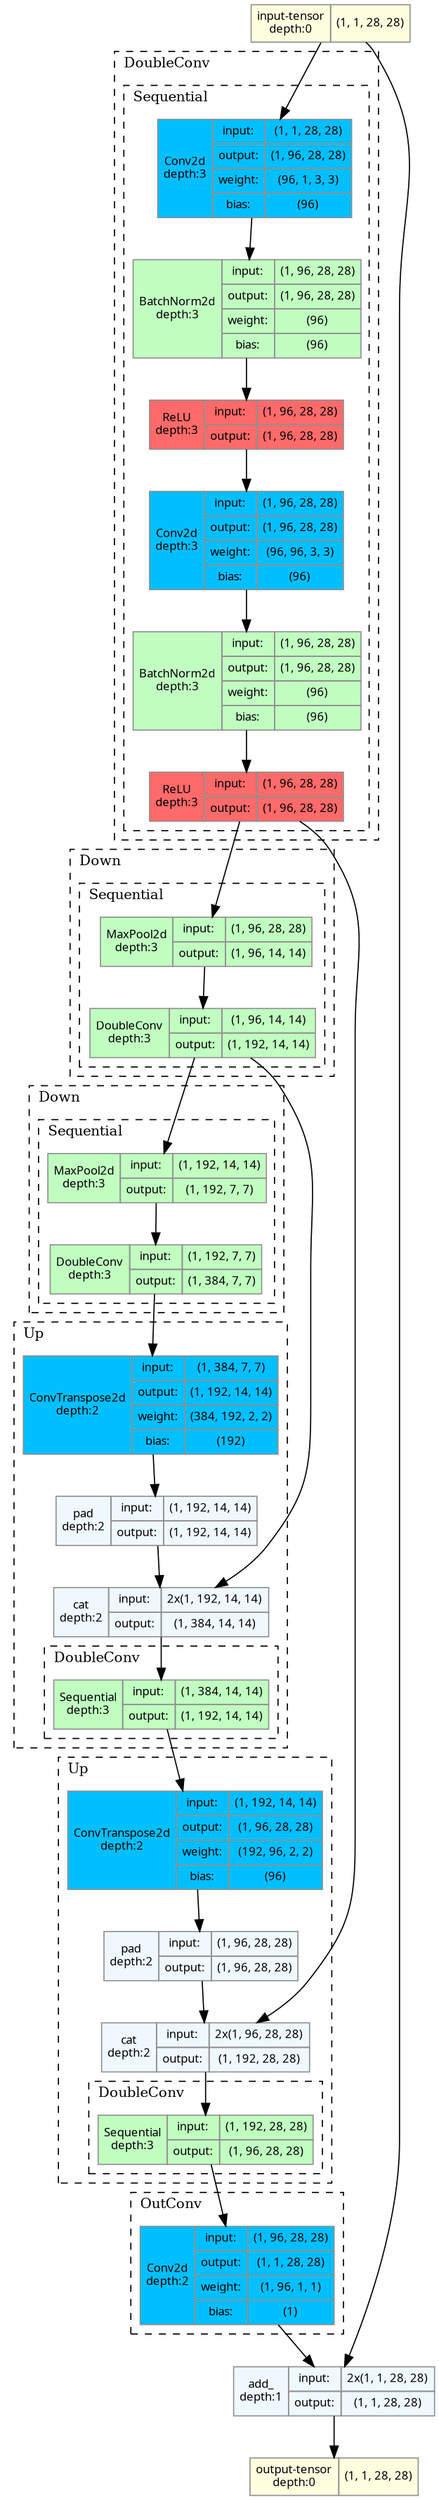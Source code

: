 strict digraph UNet2 {
	graph [ordering=in rankdir=TB size="23.7,23.7"]
	node [align=left color="#909090" fillcolor="#ffffff90" fontname="Linux libertine" fontsize=10 height=0.2 margin=0 ranksep=0.1 shape=plaintext style=filled]
	edge [fontsize=10]
	0 [label=<
                    <TABLE BORDER="0" CELLBORDER="1"
                    CELLSPACING="0" CELLPADDING="4">
                        <TR><TD BGCOLOR="lightyellow">input-tensor<BR/>depth:0</TD><TD>(1, 1, 28, 28)</TD></TR>
                    </TABLE>> fillcolor=lightyellow]
	subgraph cluster_2 {
		color=black fontsize=12 label=DoubleConv labeljust=l style=dashed
		subgraph cluster_3 {
			color=black fontsize=12 label=Sequential labeljust=l style=dashed
			1 [label=<
                    <TABLE BORDER="0" CELLBORDER="1"
                    CELLSPACING="0" CELLPADDING="4">
                    <TR>
                        <TD ROWSPAN="236"
                        BGCOLOR="deepskyblue1">Conv2d<BR/>depth:3</TD>
                        <TD>input:</TD>
                        <TD>(1, 1, 28, 28)</TD>
                    </TR>
                    <TR>
                        <TD>output:</TD>
                        <TD>(1, 96, 28, 28)</TD>
                    </TR>
                                    <TR>
                    <TD>weight:</TD>
                    <TD>(96, 1, 3, 3)</TD>
                </TR>
                <TR>
                    <TD>bias:</TD>
                    <TD>(96)</TD>
                </TR>
                    </TABLE>> fillcolor=deepskyblue1]
			2 [label=<
                    <TABLE BORDER="0" CELLBORDER="1"
                    CELLSPACING="0" CELLPADDING="4">
                    <TR>
                        <TD ROWSPAN="227"
                        BGCOLOR="darkseagreen1">BatchNorm2d<BR/>depth:3</TD>
                        <TD>input:</TD>
                        <TD>(1, 96, 28, 28)</TD>
                    </TR>
                    <TR>
                        <TD>output:</TD>
                        <TD>(1, 96, 28, 28)</TD>
                    </TR>
                                    <TR>
                    <TD>weight:</TD>
                    <TD>(96)</TD>
                </TR>
                <TR>
                    <TD>bias:</TD>
                    <TD>(96)</TD>
                </TR>
                    </TABLE>> fillcolor=darkseagreen1]
			3 [label=<
                    <TABLE BORDER="0" CELLBORDER="1"
                    CELLSPACING="0" CELLPADDING="4">
                    <TR>
                        <TD ROWSPAN="2"
                        BGCOLOR="indianred1">ReLU<BR/>depth:3</TD>
                        <TD>input:</TD>
                        <TD>(1, 96, 28, 28)</TD>
                    </TR>
                    <TR>
                        <TD>output:</TD>
                        <TD>(1, 96, 28, 28)</TD>
                    </TR>
                    
                    </TABLE>> fillcolor=indianred1]
			4 [label=<
                    <TABLE BORDER="0" CELLBORDER="1"
                    CELLSPACING="0" CELLPADDING="4">
                    <TR>
                        <TD ROWSPAN="237"
                        BGCOLOR="deepskyblue1">Conv2d<BR/>depth:3</TD>
                        <TD>input:</TD>
                        <TD>(1, 96, 28, 28)</TD>
                    </TR>
                    <TR>
                        <TD>output:</TD>
                        <TD>(1, 96, 28, 28)</TD>
                    </TR>
                                    <TR>
                    <TD>weight:</TD>
                    <TD>(96, 96, 3, 3)</TD>
                </TR>
                <TR>
                    <TD>bias:</TD>
                    <TD>(96)</TD>
                </TR>
                    </TABLE>> fillcolor=deepskyblue1]
			5 [label=<
                    <TABLE BORDER="0" CELLBORDER="1"
                    CELLSPACING="0" CELLPADDING="4">
                    <TR>
                        <TD ROWSPAN="227"
                        BGCOLOR="darkseagreen1">BatchNorm2d<BR/>depth:3</TD>
                        <TD>input:</TD>
                        <TD>(1, 96, 28, 28)</TD>
                    </TR>
                    <TR>
                        <TD>output:</TD>
                        <TD>(1, 96, 28, 28)</TD>
                    </TR>
                                    <TR>
                    <TD>weight:</TD>
                    <TD>(96)</TD>
                </TR>
                <TR>
                    <TD>bias:</TD>
                    <TD>(96)</TD>
                </TR>
                    </TABLE>> fillcolor=darkseagreen1]
			6 [label=<
                    <TABLE BORDER="0" CELLBORDER="1"
                    CELLSPACING="0" CELLPADDING="4">
                    <TR>
                        <TD ROWSPAN="2"
                        BGCOLOR="indianred1">ReLU<BR/>depth:3</TD>
                        <TD>input:</TD>
                        <TD>(1, 96, 28, 28)</TD>
                    </TR>
                    <TR>
                        <TD>output:</TD>
                        <TD>(1, 96, 28, 28)</TD>
                    </TR>
                    
                    </TABLE>> fillcolor=indianred1]
		}
	}
	subgraph cluster_4 {
		color=black fontsize=12 label=Down labeljust=l style=dashed
		subgraph cluster_5 {
			color=black fontsize=12 label=Sequential labeljust=l style=dashed
			7 [label=<
                    <TABLE BORDER="0" CELLBORDER="1"
                    CELLSPACING="0" CELLPADDING="4">
                    <TR>
                        <TD ROWSPAN="2"
                        BGCOLOR="darkseagreen1">MaxPool2d<BR/>depth:3</TD>
                        <TD>input:</TD>
                        <TD>(1, 96, 28, 28)</TD>
                    </TR>
                    <TR>
                        <TD>output:</TD>
                        <TD>(1, 96, 14, 14)</TD>
                    </TR>
                    
                    </TABLE>> fillcolor=darkseagreen1]
			8 [label=<
                    <TABLE BORDER="0" CELLBORDER="1"
                    CELLSPACING="0" CELLPADDING="4">
                    <TR>
                        <TD ROWSPAN="2"
                        BGCOLOR="darkseagreen1">DoubleConv<BR/>depth:3</TD>
                        <TD>input:</TD>
                        <TD>(1, 96, 14, 14)</TD>
                    </TR>
                    <TR>
                        <TD>output:</TD>
                        <TD>(1, 192, 14, 14)</TD>
                    </TR>
                    
                    </TABLE>> fillcolor=darkseagreen1]
		}
	}
	subgraph cluster_6 {
		color=black fontsize=12 label=Down labeljust=l style=dashed
		subgraph cluster_7 {
			color=black fontsize=12 label=Sequential labeljust=l style=dashed
			9 [label=<
                    <TABLE BORDER="0" CELLBORDER="1"
                    CELLSPACING="0" CELLPADDING="4">
                    <TR>
                        <TD ROWSPAN="2"
                        BGCOLOR="darkseagreen1">MaxPool2d<BR/>depth:3</TD>
                        <TD>input:</TD>
                        <TD>(1, 192, 14, 14)</TD>
                    </TR>
                    <TR>
                        <TD>output:</TD>
                        <TD>(1, 192, 7, 7)</TD>
                    </TR>
                    
                    </TABLE>> fillcolor=darkseagreen1]
			10 [label=<
                    <TABLE BORDER="0" CELLBORDER="1"
                    CELLSPACING="0" CELLPADDING="4">
                    <TR>
                        <TD ROWSPAN="2"
                        BGCOLOR="darkseagreen1">DoubleConv<BR/>depth:3</TD>
                        <TD>input:</TD>
                        <TD>(1, 192, 7, 7)</TD>
                    </TR>
                    <TR>
                        <TD>output:</TD>
                        <TD>(1, 384, 7, 7)</TD>
                    </TR>
                    
                    </TABLE>> fillcolor=darkseagreen1]
		}
	}
	subgraph cluster_8 {
		color=black fontsize=12 label=Up labeljust=l style=dashed
		11 [label=<
                    <TABLE BORDER="0" CELLBORDER="1"
                    CELLSPACING="0" CELLPADDING="4">
                    <TR>
                        <TD ROWSPAN="240"
                        BGCOLOR="deepskyblue1">ConvTranspose2d<BR/>depth:2</TD>
                        <TD>input:</TD>
                        <TD>(1, 384, 7, 7)</TD>
                    </TR>
                    <TR>
                        <TD>output:</TD>
                        <TD>(1, 192, 14, 14)</TD>
                    </TR>
                                    <TR>
                    <TD>weight:</TD>
                    <TD>(384, 192, 2, 2)</TD>
                </TR>
                <TR>
                    <TD>bias:</TD>
                    <TD>(192)</TD>
                </TR>
                    </TABLE>> fillcolor=deepskyblue1]
		12 [label=<
                    <TABLE BORDER="0" CELLBORDER="1"
                    CELLSPACING="0" CELLPADDING="4">
                    <TR>
                        <TD ROWSPAN="2"
                        BGCOLOR="aliceblue">pad<BR/>depth:2</TD>
                        <TD>input:</TD>
                        <TD>(1, 192, 14, 14)</TD>
                    </TR>
                    <TR>
                        <TD>output:</TD>
                        <TD>(1, 192, 14, 14)</TD>
                    </TR>
                    
                    </TABLE>> fillcolor=aliceblue]
		13 [label=<
                    <TABLE BORDER="0" CELLBORDER="1"
                    CELLSPACING="0" CELLPADDING="4">
                    <TR>
                        <TD ROWSPAN="2"
                        BGCOLOR="aliceblue">cat<BR/>depth:2</TD>
                        <TD>input:</TD>
                        <TD>2x(1, 192, 14, 14)</TD>
                    </TR>
                    <TR>
                        <TD>output:</TD>
                        <TD>(1, 384, 14, 14)</TD>
                    </TR>
                    
                    </TABLE>> fillcolor=aliceblue]
		subgraph cluster_9 {
			color=black fontsize=12 label=DoubleConv labeljust=l style=dashed
			14 [label=<
                    <TABLE BORDER="0" CELLBORDER="1"
                    CELLSPACING="0" CELLPADDING="4">
                    <TR>
                        <TD ROWSPAN="2"
                        BGCOLOR="darkseagreen1">Sequential<BR/>depth:3</TD>
                        <TD>input:</TD>
                        <TD>(1, 384, 14, 14)</TD>
                    </TR>
                    <TR>
                        <TD>output:</TD>
                        <TD>(1, 192, 14, 14)</TD>
                    </TR>
                    
                    </TABLE>> fillcolor=darkseagreen1]
		}
	}
	subgraph cluster_10 {
		color=black fontsize=12 label=Up labeljust=l style=dashed
		15 [label=<
                    <TABLE BORDER="0" CELLBORDER="1"
                    CELLSPACING="0" CELLPADDING="4">
                    <TR>
                        <TD ROWSPAN="238"
                        BGCOLOR="deepskyblue1">ConvTranspose2d<BR/>depth:2</TD>
                        <TD>input:</TD>
                        <TD>(1, 192, 14, 14)</TD>
                    </TR>
                    <TR>
                        <TD>output:</TD>
                        <TD>(1, 96, 28, 28)</TD>
                    </TR>
                                    <TR>
                    <TD>weight:</TD>
                    <TD>(192, 96, 2, 2)</TD>
                </TR>
                <TR>
                    <TD>bias:</TD>
                    <TD>(96)</TD>
                </TR>
                    </TABLE>> fillcolor=deepskyblue1]
		16 [label=<
                    <TABLE BORDER="0" CELLBORDER="1"
                    CELLSPACING="0" CELLPADDING="4">
                    <TR>
                        <TD ROWSPAN="2"
                        BGCOLOR="aliceblue">pad<BR/>depth:2</TD>
                        <TD>input:</TD>
                        <TD>(1, 96, 28, 28)</TD>
                    </TR>
                    <TR>
                        <TD>output:</TD>
                        <TD>(1, 96, 28, 28)</TD>
                    </TR>
                    
                    </TABLE>> fillcolor=aliceblue]
		17 [label=<
                    <TABLE BORDER="0" CELLBORDER="1"
                    CELLSPACING="0" CELLPADDING="4">
                    <TR>
                        <TD ROWSPAN="2"
                        BGCOLOR="aliceblue">cat<BR/>depth:2</TD>
                        <TD>input:</TD>
                        <TD>2x(1, 96, 28, 28)</TD>
                    </TR>
                    <TR>
                        <TD>output:</TD>
                        <TD>(1, 192, 28, 28)</TD>
                    </TR>
                    
                    </TABLE>> fillcolor=aliceblue]
		subgraph cluster_11 {
			color=black fontsize=12 label=DoubleConv labeljust=l style=dashed
			18 [label=<
                    <TABLE BORDER="0" CELLBORDER="1"
                    CELLSPACING="0" CELLPADDING="4">
                    <TR>
                        <TD ROWSPAN="2"
                        BGCOLOR="darkseagreen1">Sequential<BR/>depth:3</TD>
                        <TD>input:</TD>
                        <TD>(1, 192, 28, 28)</TD>
                    </TR>
                    <TR>
                        <TD>output:</TD>
                        <TD>(1, 96, 28, 28)</TD>
                    </TR>
                    
                    </TABLE>> fillcolor=darkseagreen1]
		}
	}
	subgraph cluster_12 {
		color=black fontsize=12 label=OutConv labeljust=l style=dashed
		19 [label=<
                    <TABLE BORDER="0" CELLBORDER="1"
                    CELLSPACING="0" CELLPADDING="4">
                    <TR>
                        <TD ROWSPAN="235"
                        BGCOLOR="deepskyblue1">Conv2d<BR/>depth:2</TD>
                        <TD>input:</TD>
                        <TD>(1, 96, 28, 28)</TD>
                    </TR>
                    <TR>
                        <TD>output:</TD>
                        <TD>(1, 1, 28, 28)</TD>
                    </TR>
                                    <TR>
                    <TD>weight:</TD>
                    <TD>(1, 96, 1, 1)</TD>
                </TR>
                <TR>
                    <TD>bias:</TD>
                    <TD>(1)</TD>
                </TR>
                    </TABLE>> fillcolor=deepskyblue1]
	}
	20 [label=<
                    <TABLE BORDER="0" CELLBORDER="1"
                    CELLSPACING="0" CELLPADDING="4">
                    <TR>
                        <TD ROWSPAN="2"
                        BGCOLOR="aliceblue">add_<BR/>depth:1</TD>
                        <TD>input:</TD>
                        <TD>2x(1, 1, 28, 28)</TD>
                    </TR>
                    <TR>
                        <TD>output:</TD>
                        <TD>(1, 1, 28, 28)</TD>
                    </TR>
                    
                    </TABLE>> fillcolor=aliceblue]
	21 [label=<
                    <TABLE BORDER="0" CELLBORDER="1"
                    CELLSPACING="0" CELLPADDING="4">
                        <TR><TD BGCOLOR="lightyellow">output-tensor<BR/>depth:0</TD><TD>(1, 1, 28, 28)</TD></TR>
                    </TABLE>> fillcolor=lightyellow]
	0 -> 20
	0 -> 1
	1 -> 2
	2 -> 3
	3 -> 4
	4 -> 5
	5 -> 6
	6 -> 7
	7 -> 8
	8 -> 9
	9 -> 10
	10 -> 11
	8 -> 13
	11 -> 12
	12 -> 13
	13 -> 14
	14 -> 15
	6 -> 17
	15 -> 16
	16 -> 17
	17 -> 18
	18 -> 19
	19 -> 20
	20 -> 21
}
